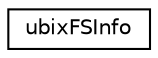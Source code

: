 digraph "Graphical Class Hierarchy"
{
 // LATEX_PDF_SIZE
  edge [fontname="Helvetica",fontsize="10",labelfontname="Helvetica",labelfontsize="10"];
  node [fontname="Helvetica",fontsize="10",shape=record];
  rankdir="LR";
  Node0 [label="ubixFSInfo",height=0.2,width=0.4,color="black", fillcolor="white", style="filled",URL="$structubixFSInfo.html",tooltip=" "];
}
